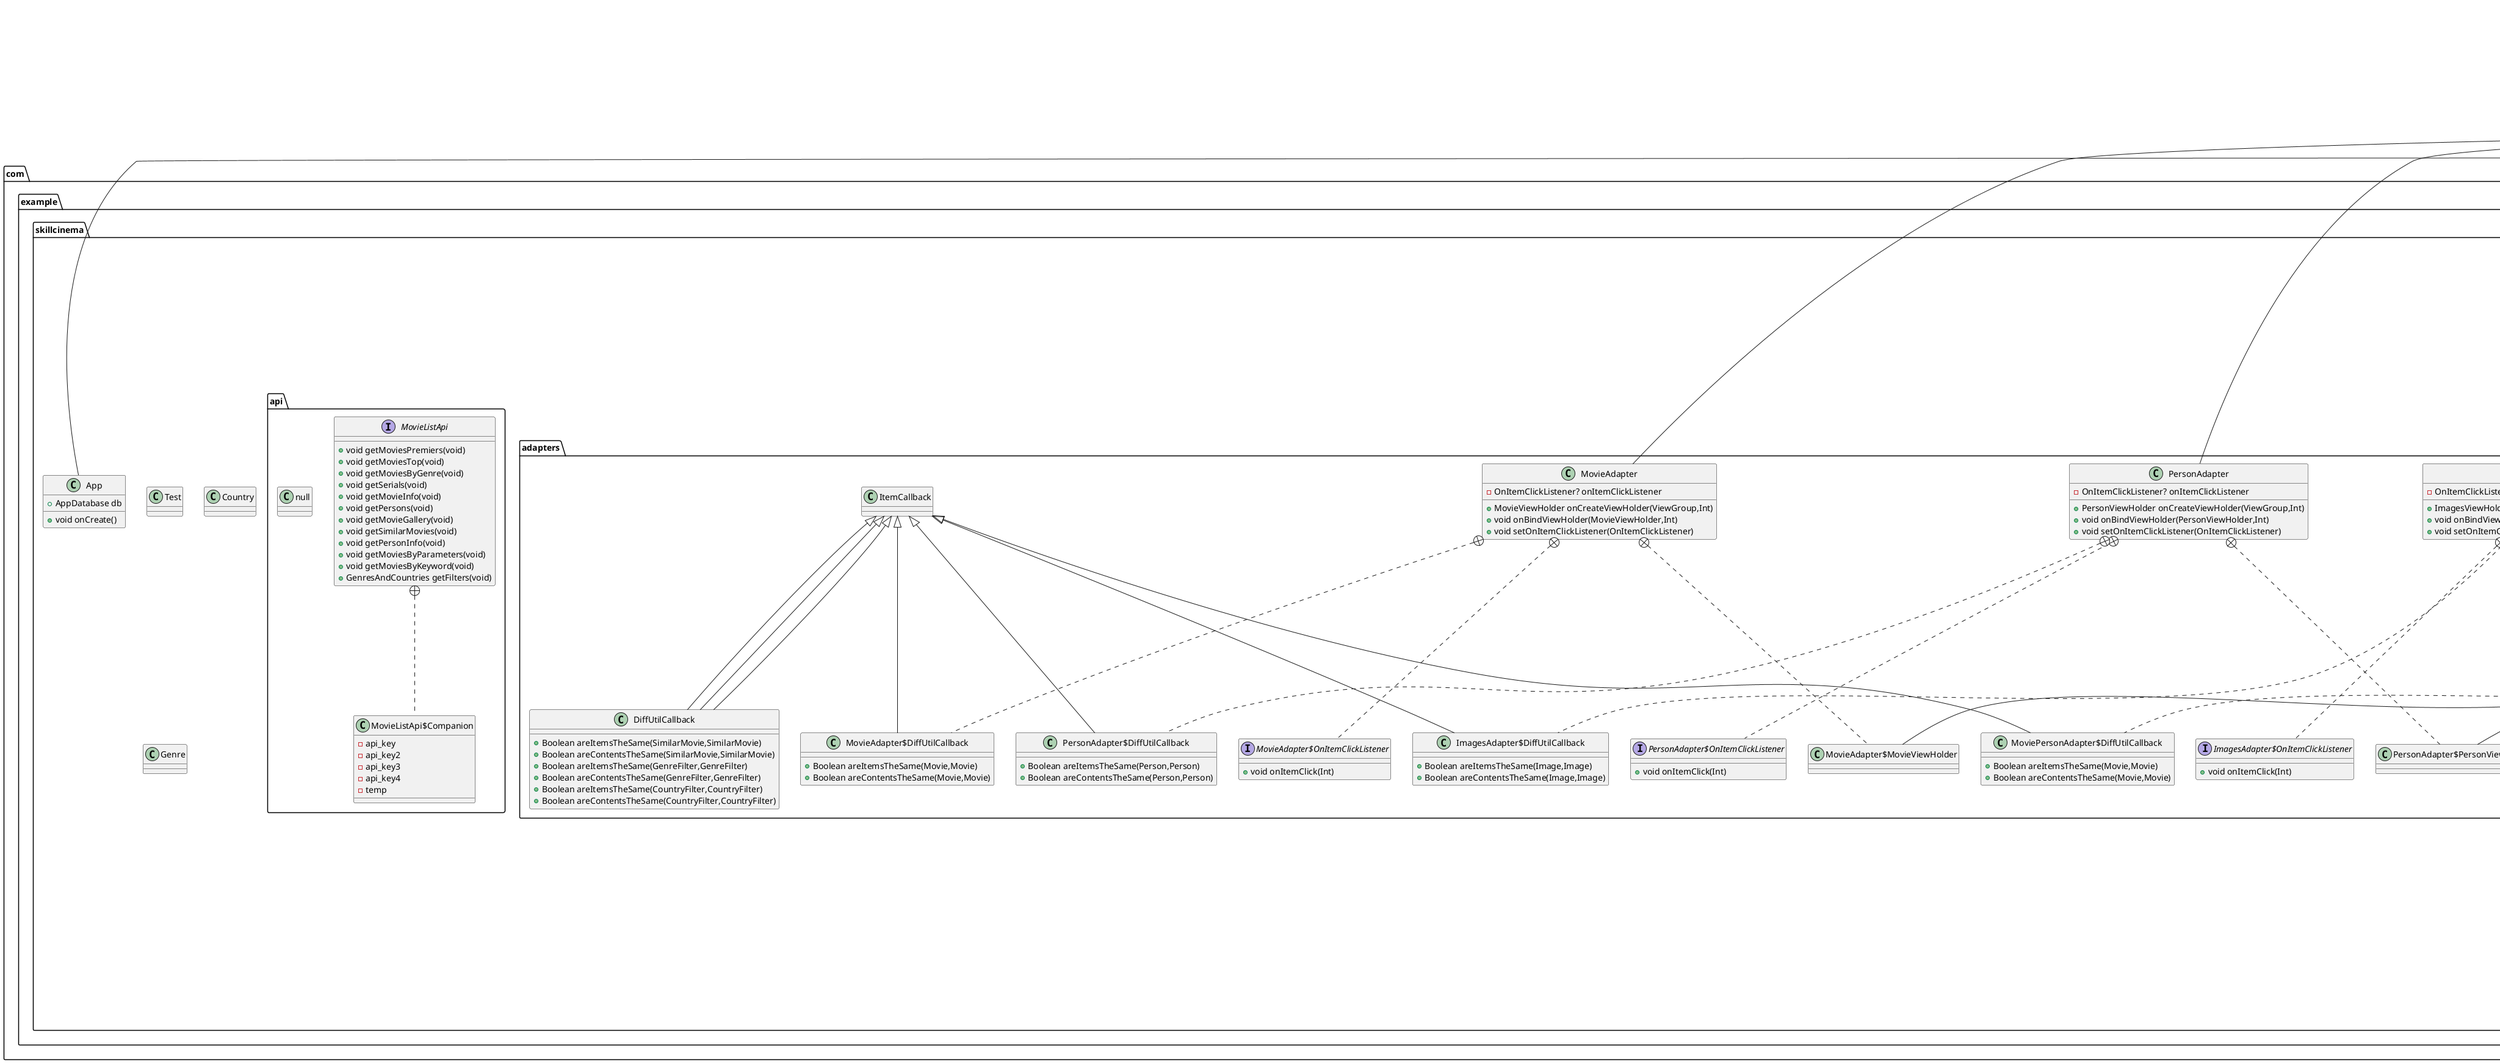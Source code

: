 @startuml
class com.example.skillcinema.data.GenresAndCountries {
}
class com.example.skillcinema.data.CountryFilter {
}
class com.example.skillcinema.data.GenreFilter {
}
class com.example.skillcinema.presentation.searchScreens.ui.main.SearchViewModelFactory {
}
interface com.example.skillcinema.data.entity.CollectionDao {
+ void insertCollection(CollectionDB)
+ List<CollectionDB> getAllCollections()
+ CollectionDB getCollectionById(Long)
}
class com.example.skillcinema.domain.GetMovieListUseCase {
+ List<Movie> getPremiers(Int,String)
+ List<Movie> getPopular(String)
+ List<Movie> getMoviesByGenre(Array<Int>,Array<Int>)
+ List<Movie> getSerials(String)
+ Movie getMovieInfo(Int)
+ List<Person> getPersons(Int)
+ List<Image> getMovieImages(Int,String)
+ List<SimilarMovie> getSimilarMovies(Int)
+ PersonInfo getPersonInfo(Int)
+ List<Movie> getMoviesByParameters(void,Array<Int>,void,Array<Int>,void,String,void,String,void,Int,void,Int,void,Int,void,Int,void)
+ List<Movie> getMoviesByKeyword(String)
+ List<CountryFilter> getCountries()
+ List<GenreFilter> getGenres()
}
class com.example.skillcinema.presentation.homeScreens.ui.ImagesListPage {
- FragmentImagesListPageBinding? _binding
-  binding
+ HomeViewModelFactory mainViewModelFactory
- HomeViewModel viewModel
+ void onCreate(Bundle?)
+ View? onCreateView(LayoutInflater,ViewGroup?,Bundle?)
+ void onViewCreated(View,Bundle?)
+ void onDestroy()
}
class com.example.skillcinema.data.entity.MovieDB {
}
class com.example.skillcinema.presentation.homeScreens.ui.FilmsView {
-  binding
+ RecyclerView getRecycler()
+ AppCompatButton getButton()
+ AppCompatButton getShowAllButton()
}
class com.example.skillcinema.Test {
}
class com.example.skillcinema.Country {
}
class com.example.skillcinema.Genre {
}
class com.example.skillcinema.presentation.homeScreens.ui.HomeViewModelFactory {
}
class com.example.skillcinema.adapters.SimilarMovieAdapter {
}
interface com.example.skillcinema.adapters.OnItemClickListener {
+ void onItemClick(Int)
}
class com.example.skillcinema.adapters.SimilarMovieViewHolder {
}
class com.example.skillcinema.adapters.DiffUtilCallback {
+ Boolean areItemsTheSame(SimilarMovie,SimilarMovie)
+ Boolean areContentsTheSame(SimilarMovie,SimilarMovie)
}
class com.example.skillcinema.App {
+ AppDatabase db
+ void onCreate()
}
class com.example.skillcinema.adapters.GenresAdapter {
}
interface com.example.skillcinema.adapters.OnItemClickListener {
+ void onItemClick(String)
}
class com.example.skillcinema.adapters.FiltersViewHolder {
}
class com.example.skillcinema.adapters.DiffUtilCallback {
+ Boolean areItemsTheSame(GenreFilter,GenreFilter)
+ Boolean areContentsTheSame(GenreFilter,GenreFilter)
}
class com.example.skillcinema.presentation.searchScreens.ui.main.SearchYearPicker$Companion {
+ void newInstance()
}
class com.example.skillcinema.presentation.searchScreens.ui.main.SearchYearPicker {
- FragmentSearchYearPickerBinding? _binding
-  binding
+ void onCreate(Bundle?)
+ View? onCreateView(LayoutInflater,ViewGroup?,Bundle?)
+ void onViewCreated(View,Bundle?)
+ void onDestroy()
- List<Int> generateYears()
}
class com.example.skillcinema.api.MovieListApi$Companion {
-  api_key
-  api_key2
-  api_key3
-  api_key4
-  temp
}
interface com.example.skillcinema.api.MovieListApi {
+ void getMoviesPremiers(void)
+ void getMoviesTop(void)
+ void getMoviesByGenre(void)
+ void getSerials(void)
+ void getMovieInfo(void)
+ void getPersons(void)
+ void getMovieGallery(void)
+ void getSimilarMovies(void)
+ void getPersonInfo(void)
+ void getMoviesByParameters(void)
+ void getMoviesByKeyword(void)
+ GenresAndCountries getFilters(void)
}
class com.example.skillcinema.api.null {
}
interface com.example.skillcinema.data.entity.MovieDao {
+ void insertMovie(MovieDB)
+ List<MovieDB> getAllMovies()
}
interface com.example.skillcinema.adapters.ImagesAdapter$OnItemClickListener {
+ void onItemClick(Int)
}
class com.example.skillcinema.adapters.ImagesAdapter$ImagesViewHolder {
}
class com.example.skillcinema.adapters.ImagesAdapter$DiffUtilCallback {
+ Boolean areItemsTheSame(Image,Image)
+ Boolean areContentsTheSame(Image,Image)
}
class com.example.skillcinema.adapters.ImagesAdapter {
- OnItemClickListener? onItemClickListener
+ ImagesViewHolder onCreateViewHolder(ViewGroup,Int)
+ void onBindViewHolder(ImagesViewHolder,Int)
+ void setOnItemClickListener(OnItemClickListener)
}
class com.example.skillcinema.data.MovieListRepository {
+ List<Movie> getPremiers(Int,String)
+ List<Movie> getPopular(String)
+ List<Movie> getMoviesByGenre(Array<Int>,Array<Int>)
+ List<Movie> getSerials(String)
+ Movie getMovieInfo(Int)
+ List<Person> getPersons(Int)
+ List<Image> getMovieImages(Int,String)
+ List<SimilarMovie> getSimilarMovies(Int)
+ PersonInfo getPersonInfo(Int)
+ List<Movie> getMoviesByParameters(void,Array<Int>,void,Array<Int>,void,String,void,String,void,Int,void,Int,void,Int,void,Int,void)
+ List<Movie> getMoviesByKeyword(String)
+ List<CountryFilter> getCountries()
+ List<GenreFilter> getGenres()
}
class com.example.skillcinema.presentation.searchScreens.ui.main.SearchViewModel {
-  _moviesByKeywords
+  moviesByKeywords
+ List<Movie> getMoviesByParameters(Array<Int>,Array<Int>,String,String,Int,Int,Int,Int)
+ void getMoviesByKeyword(String)
+ List<CountryFilter> loadCountries()
+ List<GenreFilter> loadGenres()
}
class com.example.skillcinema.presentation.homeScreens.ui.PersonPageFragment {
- FragmentPersonPageBinding? _binding
-  binding
+ HomeViewModelFactory mainViewModelFactory
- HomeViewModel viewModel
+ void onCreate(Bundle?)
+ View onCreateView(LayoutInflater,ViewGroup?,Bundle?)
+ void onViewCreated(View,Bundle?)
}
class com.example.skillcinema.presentation.welcomeScreens.WelcomeActivity {
-  activities
- ActivityWelcomeBinding binding
-  titleList
-  imageList
+ void onCreate(Bundle?)
+ void onPause()
- void addToList(String,Int)
- void postToList()
}
class com.example.skillcinema.data.MovieTop {
}
class com.example.skillcinema.data.CountryTop {
}
class com.example.skillcinema.data.GenreTop {
}
class com.example.skillcinema.data.ImagesTop {
}
class com.example.skillcinema.data.ImageTop {
}
class com.example.skillcinema.data.SimilarMoviesTop {
}
class com.example.skillcinema.data.SimilarMovieTop {
}
class com.example.skillcinema.presentation.homeScreens.HomeActivity {
- ActivityHomeBinding binding
+ void onCreate(Bundle?)
}
class com.example.skillcinema.presentation.searchScreens.ui.main.SettingsSearchFragment$Companion {
+ void newInstance(String,String)
}
class com.example.skillcinema.presentation.searchScreens.ui.main.SettingsSearchFragment {
- FragmentSettingsSearchBinding? _binding
-  binding
+ SearchViewModelFactory searchViewModelFactory
- SearchViewModel viewModel
+ void onCreate(Bundle?)
+ View? onCreateView(LayoutInflater,ViewGroup?,Bundle?)
+ void onViewCreated(View,Bundle?)
}
class com.example.skillcinema.data.MovieList {
}
class com.example.skillcinema.adapters.CountriesAdapter {
}
interface com.example.skillcinema.adapters.OnItemClickListener {
+ void onItemClick(String)
}
class com.example.skillcinema.adapters.FiltersViewHolder {
}
class com.example.skillcinema.adapters.DiffUtilCallback {
+ Boolean areItemsTheSame(CountryFilter,CountryFilter)
+ Boolean areContentsTheSame(CountryFilter,CountryFilter)
}
class com.example.skillcinema.data.entity.CollectionDB {
}
class com.example.skillcinema.presentation.welcomeScreens.ui.main.LoaderFragment$Companion {
+ void newInstance()
}
class com.example.skillcinema.presentation.welcomeScreens.ui.main.LoaderFragment {
+ void onCreate(Bundle?)
+ View? onCreateView(LayoutInflater,ViewGroup?,Bundle?)
+ void onViewCreated(View,Bundle?)
}
class com.example.skillcinema.presentation.homeScreens.ui.HomeViewModel {
-  _moviesPremiers
+  moviesPremiers
-  _moviesPopular
+  moviesPopular
-  _moviesActionUSA
+  moviesActionUSA
-  _moviesTop250
+  moviesTop250
-  _moviesFranceDrams
+  moviesFranceDrams
-  _serials
+  serials
-  _personsInfo
+  personsInfo
-  _similarMovies
+  similarMovies
- void loadPremiers()
- void loadPopular()
- void loadActionUSA()
- void loadTop250()
- void loadFranceDrams()
- void loadSerials()
+ Movie loadMovieInfo(Int)
+ void loadPersons(Int)
+ List<Image> loadMovieImg(Int,String)
+ void loadSimilarMovies(Int)
+ PersonInfo loadPersonInfo(Int)
}
class com.example.skillcinema.presentation.homeScreens.ui.FragmentMoviePage$Companion {
+ void newInstance()
}
class com.example.skillcinema.presentation.homeScreens.ui.FragmentMoviePage {
- FragmentMoviePageBinding? _binding
-  binding
+ HomeViewModelFactory mainViewModelFactory
- HomeViewModel viewModel
+ void onCreate(Bundle?)
+ View onCreateView(LayoutInflater,ViewGroup?,Bundle?)
+ void onViewCreated(View,Bundle?)
+ void onDestroy()
- String formatMinutesToHoursAndMinutes(Int)
- void onClickButton(Button,String,String,Int)
}
class com.example.skillcinema.presentation.homeScreens.ui.HomeFragment$Companion {
+ void newInstance()
}
class com.example.skillcinema.presentation.homeScreens.ui.HomeFragment {
- FragmentHomeBinding? _binding
-  binding
+ HomeViewModelFactory homeViewModelFactory
- HomeViewModel viewModel
+  movieAdapterPremiers
+  movieAdapterPopular
+  movieAdapterActionUSA
+  movieAdapterTop250
+  movieAdapterFranceDrams
+  serialsAdapter
+ View onCreateView(LayoutInflater,ViewGroup?,Bundle?)
+ void onViewCreated(View,Bundle?)
+ void onDestroy()
- void onClickButton(Button,TextView,String)
+ void showButton()
}
class com.example.skillcinema.data.Movie {
}
class com.example.skillcinema.data.Country {
}
class com.example.skillcinema.data.Genre {
}
class com.example.skillcinema.data.Images {
}
class com.example.skillcinema.data.Image {
}
class com.example.skillcinema.data.SimilarMovies {
}
class com.example.skillcinema.data.SimilarMovie {
}
interface com.example.skillcinema.adapters.PersonAdapter$OnItemClickListener {
+ void onItemClick(Int)
}
class com.example.skillcinema.adapters.PersonAdapter$PersonViewHolder {
}
class com.example.skillcinema.adapters.PersonAdapter$DiffUtilCallback {
+ Boolean areItemsTheSame(Person,Person)
+ Boolean areContentsTheSame(Person,Person)
}
class com.example.skillcinema.adapters.PersonAdapter {
- OnItemClickListener? onItemClickListener
+ PersonViewHolder onCreateViewHolder(ViewGroup,Int)
+ void onBindViewHolder(PersonViewHolder,Int)
+ void setOnItemClickListener(OnItemClickListener)
}
class com.example.skillcinema.presentation.welcomeScreens.ui.main.MainViewModel {
}
class com.example.skillcinema.data.Person {
}
interface com.example.skillcinema.adapters.MovieAdapter$OnItemClickListener {
+ void onItemClick(Int)
}
class com.example.skillcinema.adapters.MovieAdapter$MovieViewHolder {
}
class com.example.skillcinema.adapters.MovieAdapter$DiffUtilCallback {
+ Boolean areItemsTheSame(Movie,Movie)
+ Boolean areContentsTheSame(Movie,Movie)
}
class com.example.skillcinema.adapters.MovieAdapter {
- OnItemClickListener? onItemClickListener
+ MovieViewHolder onCreateViewHolder(ViewGroup,Int)
+ void onBindViewHolder(MovieViewHolder,Int)
+ void setOnItemClickListener(OnItemClickListener)
}
class com.example.skillcinema.data.PersonList {
}
class com.example.skillcinema.domain.GetMoviesDaoUseCase {
+ List<MovieDB> getAllMoviesDao()
+ void insertMoviesDao(MovieDB)
+ void getCollectionByIdDao(Long)
+ List<CollectionDB> getAllCollectionDao()
+ void insertCollectionDao(CollectionDB)
}
class com.example.skillcinema.presentation.searchScreens.SearchActivity {
- ActivitySearchBinding binding
+ void onCreate(Bundle?)
}
interface com.example.skillcinema.adapters.MoviePersonAdapter$OnItemClickListener {
+ void onItemClick(Int)
}
class com.example.skillcinema.adapters.MoviePersonAdapter$MovieViewHolder {
}
class com.example.skillcinema.adapters.MoviePersonAdapter$DiffUtilCallback {
+ Boolean areItemsTheSame(Movie,Movie)
+ Boolean areContentsTheSame(Movie,Movie)
}
class com.example.skillcinema.adapters.MoviePersonAdapter {
- OnItemClickListener? onItemClickListener
+ MovieViewHolder onCreateViewHolder(ViewGroup,Int)
+ void onBindViewHolder(MovieViewHolder,Int)
+ void setOnItemClickListener(OnItemClickListener)
}
class com.example.skillcinema.presentation.profileScreens.ui.main.ProfileFragment$Companion {
+ void newInstance()
}
class com.example.skillcinema.presentation.profileScreens.ui.main.ProfileFragment {
- FragmentProfileBinding? _binding
-  binding
- ProfileViewModel viewModel
+ void onCreate(Bundle?)
+ View onCreateView(LayoutInflater,ViewGroup?,Bundle?)
+ void onViewCreated(View,Bundle?)
+ void onDestroy()
}
class com.example.skillcinema.data.PersonInfo {
}
class com.example.skillcinema.data.Film {
}
class com.example.skillcinema.data.Spouse {
}
class com.example.skillcinema.presentation.homeScreens.ui.ListPageFragment$Companion {
+ void newInstance()
}
class com.example.skillcinema.presentation.homeScreens.ui.ListPageFragment {
- FragmentListPageBinding? _binding
-  binding
-  movieListAdapter
-  personListAdapter
-  similarListAdapter
+ HomeViewModelFactory mainViewModelFactory
- HomeViewModel viewModel
+ void onCreate(Bundle?)
+ View onCreateView(LayoutInflater,ViewGroup?,Bundle?)
+ void onViewCreated(View,Bundle?)
+ void onDestroy()
}
class com.example.skillcinema.presentation.searchScreens.ui.main.SearchFragment$Companion {
+ void newInstance()
}
class com.example.skillcinema.presentation.searchScreens.ui.main.SearchFragment {
- FragmentSearchBinding? _binding
-  binding
-  movieListAdapter
+ SearchViewModelFactory searchViewModelFactory
- SearchViewModel viewModel
+ void onCreate(Bundle?)
+ View onCreateView(LayoutInflater,ViewGroup?,Bundle?)
+ void onViewCreated(View,Bundle?)
+ void onDestroy()
}
class com.example.skillcinema.presentation.welcomeScreens.ui.main.WelcomeFragment {
- FragmentWelcomeBinding? _binding
-  binding
- MainViewModel viewModel
+ void onCreate(Bundle?)
+ View onCreateView(LayoutInflater,ViewGroup?,Bundle?)
+ void onViewCreated(View,Bundle?)
+ void onDestroy()
}
class com.example.skillcinema.presentation.profileScreens.ProfileActivity {
- ActivityProfileBinding binding
+ void onCreate(Bundle?)
}
class com.example.skillcinema.presentation.searchScreens.ui.main.SelectGenreFragment$Companion {
+ void newInstance()
}
class com.example.skillcinema.presentation.searchScreens.ui.main.SelectGenreFragment {
- FragmentSelectGenreBinding? _binding
-  binding
+ SearchViewModelFactory searchViewModelFactory
- SearchViewModel viewModel
+ void onCreate(Bundle?)
+ View? onCreateView(LayoutInflater,ViewGroup?,Bundle?)
+ void onViewCreated(View,Bundle?)
}
class com.example.skillcinema.presentation.searchScreens.ui.main.SelectCountryFragment$Companion {
+ void newInstance()
}
class com.example.skillcinema.presentation.searchScreens.ui.main.SelectCountryFragment {
- FragmentSelectCountryBinding? _binding
-  binding
+ SearchViewModelFactory searchViewModelFactory
- SearchViewModel viewModel
+ void onCreate(Bundle?)
+ View? onCreateView(LayoutInflater,ViewGroup?,Bundle?)
+ void onViewCreated(View,Bundle?)
}
class com.example.skillcinema.presentation.homeScreens.ui.PersonMoviesListPageFragment$Companion {
+ void newInstance()
}
class com.example.skillcinema.presentation.homeScreens.ui.PersonMoviesListPageFragment {
- FragmentPersonMoviesListPageBinding? _binding
-  binding
-  movieListAdapter
+ HomeViewModelFactory mainViewModelFactory
- HomeViewModel viewModel
+ View onCreateView(LayoutInflater,ViewGroup?,Bundle?)
+ void onViewCreated(View,Bundle?)
+ void onDestroy()
}
class com.example.skillcinema.presentation.profileScreens.ui.main.ProfileViewModel {
+ void insertMovieToDb(MovieDB)
}
class com.example.skillcinema.adapters.YearPickerAdapter {
}
class com.example.skillcinema.adapters.ViewHolder {
- TextView yearTextView
+ void bind(Int)
}
abstract class com.example.skillcinema.data.entity.AppDatabase {
+ MovieDao movieDao()
+ CollectionDao collectionDao()
}
class com.example.skillcinema.presentation.welcomeScreens.adapters.ViewPagerAdapter {
}
class com.example.skillcinema.presentation.welcomeScreens.adapters.Pager2ViewHolder {
}


androidx.fragment.app.Fragment <|-- com.example.skillcinema.presentation.homeScreens.ui.ImagesListPage
android.widget.LinearLayout <|-- com.example.skillcinema.presentation.homeScreens.ui.FilmsView
androidx.recyclerview.widget.ListAdapter <|-- com.example.skillcinema.adapters.SimilarMovieAdapter
com.example.skillcinema.adapters.ViewHolder <|-- com.example.skillcinema.adapters.SimilarMovieViewHolder
com.example.skillcinema.adapters.ItemCallback <|-- com.example.skillcinema.adapters.DiffUtilCallback
android.app.Application <|-- com.example.skillcinema.App
com.example.skillcinema.adapters.ViewHolder <|-- com.example.skillcinema.adapters.FiltersViewHolder
com.example.skillcinema.adapters.ItemCallback <|-- com.example.skillcinema.adapters.DiffUtilCallback
com.example.skillcinema.presentation.searchScreens.ui.main.SearchYearPicker +.. com.example.skillcinema.presentation.searchScreens.ui.main.SearchYearPicker$Companion
androidx.fragment.app.Fragment <|-- com.example.skillcinema.presentation.searchScreens.ui.main.SearchYearPicker
com.example.skillcinema.api.MovieListApi +.. com.example.skillcinema.api.MovieListApi$Companion
com.example.skillcinema.adapters.ImagesAdapter +.. com.example.skillcinema.adapters.ImagesAdapter$OnItemClickListener
com.example.skillcinema.adapters.ImagesAdapter +.. com.example.skillcinema.adapters.ImagesAdapter$ImagesViewHolder
com.example.skillcinema.adapters.ViewHolder <|-- com.example.skillcinema.adapters.ImagesAdapter$ImagesViewHolder
com.example.skillcinema.adapters.ImagesAdapter +.. com.example.skillcinema.adapters.ImagesAdapter$DiffUtilCallback
com.example.skillcinema.adapters.ItemCallback <|-- com.example.skillcinema.adapters.ImagesAdapter$DiffUtilCallback
androidx.recyclerview.widget.ListAdapter <|-- com.example.skillcinema.adapters.ImagesAdapter
androidx.lifecycle.ViewModel <|-- com.example.skillcinema.presentation.searchScreens.ui.main.SearchViewModel
androidx.fragment.app.Fragment <|-- com.example.skillcinema.presentation.homeScreens.ui.PersonPageFragment
androidx.appcompat.app.AppCompatActivity <|-- com.example.skillcinema.presentation.welcomeScreens.WelcomeActivity
androidx.appcompat.app.AppCompatActivity <|-- com.example.skillcinema.presentation.homeScreens.HomeActivity
com.example.skillcinema.presentation.searchScreens.ui.main.SettingsSearchFragment +.. com.example.skillcinema.presentation.searchScreens.ui.main.SettingsSearchFragment$Companion
androidx.fragment.app.Fragment <|-- com.example.skillcinema.presentation.searchScreens.ui.main.SettingsSearchFragment
com.example.skillcinema.adapters.ViewHolder <|-- com.example.skillcinema.adapters.FiltersViewHolder
com.example.skillcinema.adapters.ItemCallback <|-- com.example.skillcinema.adapters.DiffUtilCallback
com.example.skillcinema.presentation.welcomeScreens.ui.main.LoaderFragment +.. com.example.skillcinema.presentation.welcomeScreens.ui.main.LoaderFragment$Companion
androidx.fragment.app.Fragment <|-- com.example.skillcinema.presentation.welcomeScreens.ui.main.LoaderFragment
androidx.lifecycle.ViewModel <|-- com.example.skillcinema.presentation.homeScreens.ui.HomeViewModel
com.example.skillcinema.presentation.homeScreens.ui.FragmentMoviePage +.. com.example.skillcinema.presentation.homeScreens.ui.FragmentMoviePage$Companion
androidx.fragment.app.Fragment <|-- com.example.skillcinema.presentation.homeScreens.ui.FragmentMoviePage
com.example.skillcinema.presentation.homeScreens.ui.HomeFragment +.. com.example.skillcinema.presentation.homeScreens.ui.HomeFragment$Companion
androidx.fragment.app.Fragment <|-- com.example.skillcinema.presentation.homeScreens.ui.HomeFragment
com.example.skillcinema.adapters.PersonAdapter +.. com.example.skillcinema.adapters.PersonAdapter$OnItemClickListener
com.example.skillcinema.adapters.PersonAdapter +.. com.example.skillcinema.adapters.PersonAdapter$PersonViewHolder
com.example.skillcinema.adapters.ViewHolder <|-- com.example.skillcinema.adapters.PersonAdapter$PersonViewHolder
com.example.skillcinema.adapters.PersonAdapter +.. com.example.skillcinema.adapters.PersonAdapter$DiffUtilCallback
com.example.skillcinema.adapters.ItemCallback <|-- com.example.skillcinema.adapters.PersonAdapter$DiffUtilCallback
androidx.recyclerview.widget.ListAdapter <|-- com.example.skillcinema.adapters.PersonAdapter
androidx.lifecycle.ViewModel <|-- com.example.skillcinema.presentation.welcomeScreens.ui.main.MainViewModel
com.example.skillcinema.adapters.MovieAdapter +.. com.example.skillcinema.adapters.MovieAdapter$OnItemClickListener
com.example.skillcinema.adapters.MovieAdapter +.. com.example.skillcinema.adapters.MovieAdapter$MovieViewHolder
com.example.skillcinema.adapters.ViewHolder <|-- com.example.skillcinema.adapters.MovieAdapter$MovieViewHolder
com.example.skillcinema.adapters.MovieAdapter +.. com.example.skillcinema.adapters.MovieAdapter$DiffUtilCallback
com.example.skillcinema.adapters.ItemCallback <|-- com.example.skillcinema.adapters.MovieAdapter$DiffUtilCallback
androidx.recyclerview.widget.ListAdapter <|-- com.example.skillcinema.adapters.MovieAdapter
androidx.appcompat.app.AppCompatActivity <|-- com.example.skillcinema.presentation.searchScreens.SearchActivity
com.example.skillcinema.adapters.MoviePersonAdapter +.. com.example.skillcinema.adapters.MoviePersonAdapter$OnItemClickListener
com.example.skillcinema.adapters.MoviePersonAdapter +.. com.example.skillcinema.adapters.MoviePersonAdapter$MovieViewHolder
com.example.skillcinema.adapters.ViewHolder <|-- com.example.skillcinema.adapters.MoviePersonAdapter$MovieViewHolder
com.example.skillcinema.adapters.MoviePersonAdapter +.. com.example.skillcinema.adapters.MoviePersonAdapter$DiffUtilCallback
com.example.skillcinema.adapters.ItemCallback <|-- com.example.skillcinema.adapters.MoviePersonAdapter$DiffUtilCallback
androidx.recyclerview.widget.ListAdapter <|-- com.example.skillcinema.adapters.MoviePersonAdapter
com.example.skillcinema.presentation.profileScreens.ui.main.ProfileFragment +.. com.example.skillcinema.presentation.profileScreens.ui.main.ProfileFragment$Companion
androidx.fragment.app.Fragment <|-- com.example.skillcinema.presentation.profileScreens.ui.main.ProfileFragment
com.example.skillcinema.presentation.homeScreens.ui.ListPageFragment +.. com.example.skillcinema.presentation.homeScreens.ui.ListPageFragment$Companion
androidx.fragment.app.Fragment <|-- com.example.skillcinema.presentation.homeScreens.ui.ListPageFragment
com.example.skillcinema.presentation.searchScreens.ui.main.SearchFragment +.. com.example.skillcinema.presentation.searchScreens.ui.main.SearchFragment$Companion
androidx.fragment.app.Fragment <|-- com.example.skillcinema.presentation.searchScreens.ui.main.SearchFragment
androidx.fragment.app.Fragment <|-- com.example.skillcinema.presentation.welcomeScreens.ui.main.WelcomeFragment
androidx.appcompat.app.AppCompatActivity <|-- com.example.skillcinema.presentation.profileScreens.ProfileActivity
com.example.skillcinema.presentation.searchScreens.ui.main.SelectGenreFragment +.. com.example.skillcinema.presentation.searchScreens.ui.main.SelectGenreFragment$Companion
androidx.fragment.app.Fragment <|-- com.example.skillcinema.presentation.searchScreens.ui.main.SelectGenreFragment
com.example.skillcinema.presentation.searchScreens.ui.main.SelectCountryFragment +.. com.example.skillcinema.presentation.searchScreens.ui.main.SelectCountryFragment$Companion
androidx.fragment.app.Fragment <|-- com.example.skillcinema.presentation.searchScreens.ui.main.SelectCountryFragment
com.example.skillcinema.presentation.homeScreens.ui.PersonMoviesListPageFragment +.. com.example.skillcinema.presentation.homeScreens.ui.PersonMoviesListPageFragment$Companion
androidx.fragment.app.Fragment <|-- com.example.skillcinema.presentation.homeScreens.ui.PersonMoviesListPageFragment
androidx.lifecycle.ViewModel <|-- com.example.skillcinema.presentation.profileScreens.ui.main.ProfileViewModel
com.example.skillcinema.adapters.ViewHolder <|-- com.example.skillcinema.adapters.ViewHolder
androidx.room.RoomDatabase <|-- com.example.skillcinema.data.entity.AppDatabase
@enduml